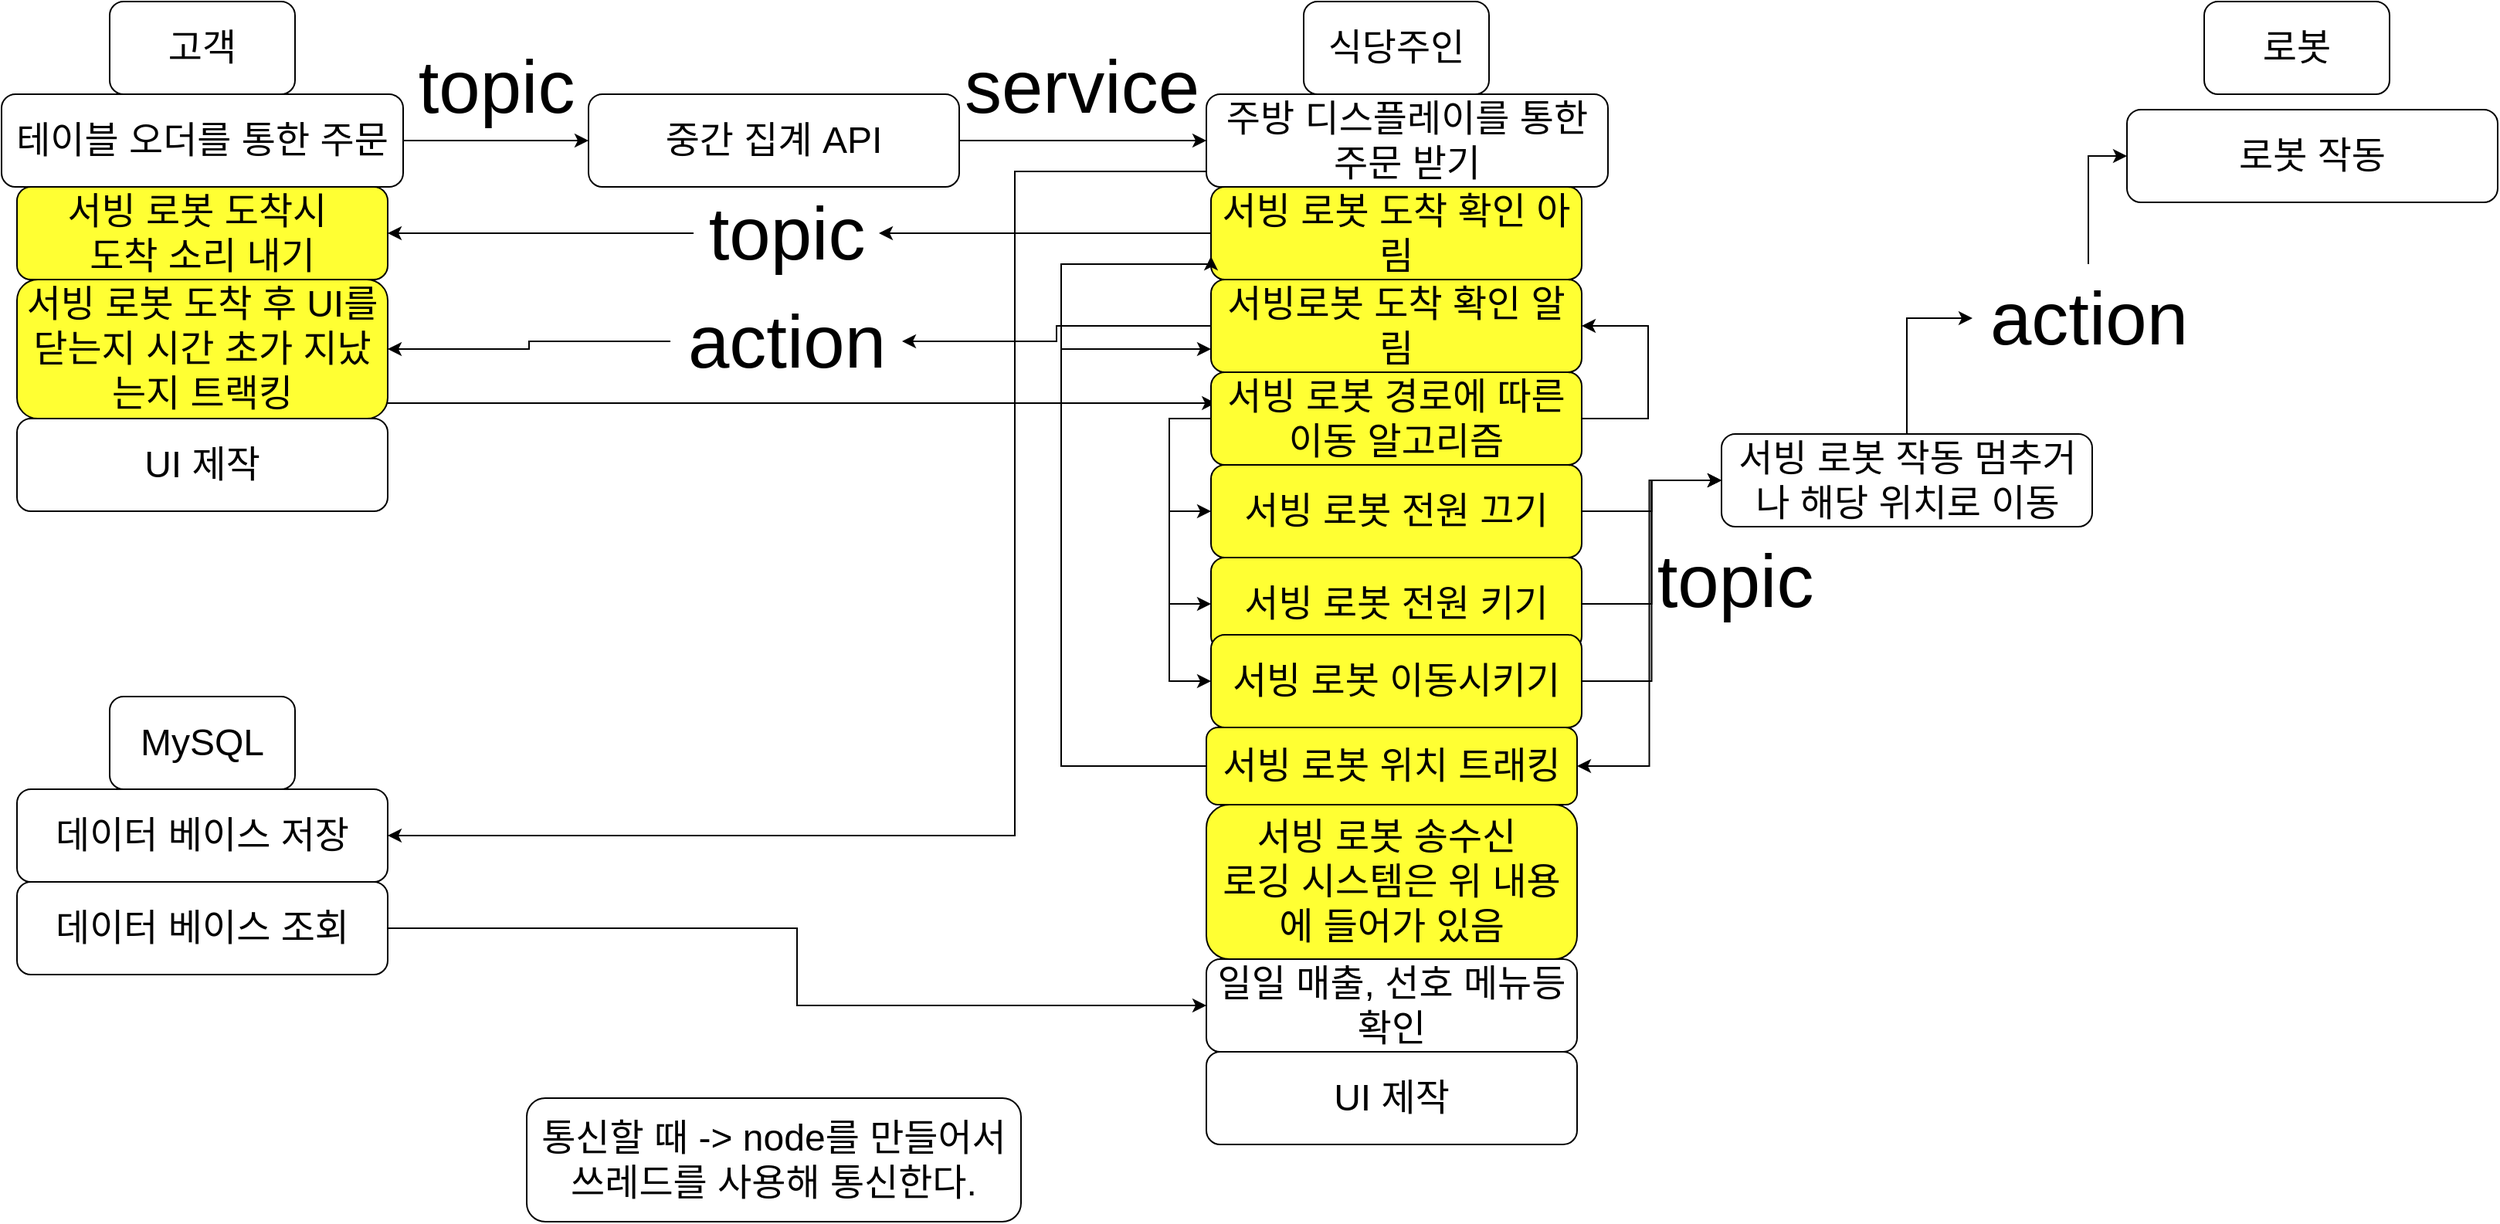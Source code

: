 <mxfile version="26.0.10">
  <diagram name="페이지-1" id="d4Gz3poP1veIxUeRujSe">
    <mxGraphModel dx="2345" dy="1013" grid="1" gridSize="10" guides="1" tooltips="1" connect="1" arrows="1" fold="1" page="1" pageScale="1" pageWidth="827" pageHeight="1169" math="0" shadow="0">
      <root>
        <mxCell id="0" />
        <mxCell id="1" parent="0" />
        <mxCell id="oyrRPuZS6l0Z54OqcIEx-37" value="&lt;font style=&quot;font-size: 24px;&quot;&gt;고객&lt;/font&gt;" style="rounded=1;whiteSpace=wrap;html=1;" parent="1" vertex="1">
          <mxGeometry x="250" y="540" width="120" height="60" as="geometry" />
        </mxCell>
        <mxCell id="oyrRPuZS6l0Z54OqcIEx-38" value="&lt;font style=&quot;font-size: 24px;&quot;&gt;식당주인&lt;/font&gt;" style="rounded=1;whiteSpace=wrap;html=1;" parent="1" vertex="1">
          <mxGeometry x="1023" y="540" width="120" height="60" as="geometry" />
        </mxCell>
        <mxCell id="oyrRPuZS6l0Z54OqcIEx-39" value="&lt;font style=&quot;font-size: 24px;&quot;&gt;로봇&lt;/font&gt;" style="rounded=1;whiteSpace=wrap;html=1;" parent="1" vertex="1">
          <mxGeometry x="1606" y="540" width="120" height="60" as="geometry" />
        </mxCell>
        <mxCell id="oyrRPuZS6l0Z54OqcIEx-43" value="&lt;font style=&quot;font-size: 24px;&quot;&gt;서빙 로봇 도착시&amp;nbsp;&lt;/font&gt;&lt;div&gt;&lt;font style=&quot;font-size: 24px;&quot;&gt;도착 소리 내기&lt;/font&gt;&lt;/div&gt;" style="rounded=1;whiteSpace=wrap;html=1;fillColor=#FFFF33;" parent="1" vertex="1">
          <mxGeometry x="190" y="660" width="240" height="60" as="geometry" />
        </mxCell>
        <mxCell id="1cYp7X619CN_byNRO4ZG-34" style="edgeStyle=orthogonalEdgeStyle;rounded=0;orthogonalLoop=1;jettySize=auto;html=1;entryX=0;entryY=0.5;entryDx=0;entryDy=0;" parent="1" source="oyrRPuZS6l0Z54OqcIEx-44" target="1cYp7X619CN_byNRO4ZG-33" edge="1">
          <mxGeometry relative="1" as="geometry" />
        </mxCell>
        <mxCell id="oyrRPuZS6l0Z54OqcIEx-44" value="&lt;span style=&quot;font-size: 24px;&quot;&gt;데이터 베이스 조회&lt;/span&gt;" style="rounded=1;whiteSpace=wrap;html=1;" parent="1" vertex="1">
          <mxGeometry x="190" y="1110" width="240" height="60" as="geometry" />
        </mxCell>
        <mxCell id="oyrRPuZS6l0Z54OqcIEx-46" value="&lt;span style=&quot;font-size: 24px;&quot;&gt;데이터 베이스 저장&lt;/span&gt;" style="rounded=1;whiteSpace=wrap;html=1;" parent="1" vertex="1">
          <mxGeometry x="190" y="1050" width="240" height="60" as="geometry" />
        </mxCell>
        <mxCell id="1cYp7X619CN_byNRO4ZG-39" style="edgeStyle=orthogonalEdgeStyle;rounded=0;orthogonalLoop=1;jettySize=auto;html=1;entryX=0;entryY=0.5;entryDx=0;entryDy=0;" parent="1" source="1cYp7X619CN_byNRO4ZG-40" target="1cYp7X619CN_byNRO4ZG-38" edge="1">
          <mxGeometry relative="1" as="geometry" />
        </mxCell>
        <mxCell id="8eeaDe_UFbzmTPw2_FaF-5" style="edgeStyle=orthogonalEdgeStyle;rounded=0;orthogonalLoop=1;jettySize=auto;html=1;entryX=1;entryY=0.5;entryDx=0;entryDy=0;" parent="1" source="oyrRPuZS6l0Z54OqcIEx-47" target="8eeaDe_UFbzmTPw2_FaF-4" edge="1">
          <mxGeometry relative="1" as="geometry" />
        </mxCell>
        <mxCell id="oyrRPuZS6l0Z54OqcIEx-47" value="&lt;font style=&quot;font-size: 24px;&quot;&gt;서빙 로봇 작동 멈추거나 해당 위치로 이동&lt;/font&gt;" style="rounded=1;whiteSpace=wrap;html=1;" parent="1" vertex="1">
          <mxGeometry x="1293.5" y="820" width="240" height="60" as="geometry" />
        </mxCell>
        <mxCell id="oyrRPuZS6l0Z54OqcIEx-48" value="&lt;font style=&quot;font-size: 24px;&quot;&gt;MySQL&lt;/font&gt;" style="rounded=1;whiteSpace=wrap;html=1;" parent="1" vertex="1">
          <mxGeometry x="250" y="990" width="120" height="60" as="geometry" />
        </mxCell>
        <mxCell id="oyrRPuZS6l0Z54OqcIEx-49" value="&lt;font style=&quot;font-size: 24px;&quot;&gt;서빙 로봇 송수신&amp;nbsp;&lt;/font&gt;&lt;div&gt;&lt;font style=&quot;font-size: 24px;&quot;&gt;로깅 시스템은 위 내용에 들어가 있음&lt;/font&gt;&lt;/div&gt;" style="rounded=1;whiteSpace=wrap;html=1;fillColor=#FFFF33;" parent="1" vertex="1">
          <mxGeometry x="960" y="1060" width="240" height="100" as="geometry" />
        </mxCell>
        <mxCell id="1cYp7X619CN_byNRO4ZG-4" style="edgeStyle=orthogonalEdgeStyle;rounded=0;orthogonalLoop=1;jettySize=auto;html=1;" parent="1" source="1cYp7X619CN_byNRO4ZG-1" target="1cYp7X619CN_byNRO4ZG-3" edge="1">
          <mxGeometry relative="1" as="geometry" />
        </mxCell>
        <mxCell id="1cYp7X619CN_byNRO4ZG-1" value="&lt;span style=&quot;font-size: 24px;&quot;&gt;테이블 오더를 통한 주문&lt;/span&gt;" style="rounded=1;whiteSpace=wrap;html=1;" parent="1" vertex="1">
          <mxGeometry x="180" y="600" width="260" height="60" as="geometry" />
        </mxCell>
        <mxCell id="1cYp7X619CN_byNRO4ZG-37" style="edgeStyle=orthogonalEdgeStyle;rounded=0;orthogonalLoop=1;jettySize=auto;html=1;entryX=1;entryY=0.5;entryDx=0;entryDy=0;" parent="1" source="1cYp7X619CN_byNRO4ZG-2" target="oyrRPuZS6l0Z54OqcIEx-46" edge="1">
          <mxGeometry relative="1" as="geometry">
            <Array as="points">
              <mxPoint x="836" y="650" />
              <mxPoint x="836" y="1080" />
            </Array>
          </mxGeometry>
        </mxCell>
        <mxCell id="1cYp7X619CN_byNRO4ZG-2" value="&lt;span style=&quot;font-size: 24px;&quot;&gt;주방 디스플레이를 통한 주문 받기&lt;/span&gt;" style="rounded=1;whiteSpace=wrap;html=1;" parent="1" vertex="1">
          <mxGeometry x="960" y="600" width="260" height="60" as="geometry" />
        </mxCell>
        <mxCell id="1cYp7X619CN_byNRO4ZG-8" style="edgeStyle=orthogonalEdgeStyle;rounded=0;orthogonalLoop=1;jettySize=auto;html=1;" parent="1" source="1cYp7X619CN_byNRO4ZG-3" target="1cYp7X619CN_byNRO4ZG-2" edge="1">
          <mxGeometry relative="1" as="geometry" />
        </mxCell>
        <mxCell id="1cYp7X619CN_byNRO4ZG-3" value="&lt;span style=&quot;font-size: 24px;&quot;&gt;중간 집계 API&lt;/span&gt;" style="rounded=1;whiteSpace=wrap;html=1;" parent="1" vertex="1">
          <mxGeometry x="560" y="600" width="240" height="60" as="geometry" />
        </mxCell>
        <mxCell id="1cYp7X619CN_byNRO4ZG-6" value="&lt;font style=&quot;font-size: 48px;&quot;&gt;topic&lt;/font&gt;" style="text;html=1;align=center;verticalAlign=middle;resizable=0;points=[];autosize=1;strokeColor=none;fillColor=none;" parent="1" vertex="1">
          <mxGeometry x="440" y="560" width="120" height="70" as="geometry" />
        </mxCell>
        <mxCell id="1cYp7X619CN_byNRO4ZG-7" value="&lt;font style=&quot;font-size: 48px;&quot;&gt;service&lt;/font&gt;" style="text;html=1;align=center;verticalAlign=middle;resizable=0;points=[];autosize=1;strokeColor=none;fillColor=none;" parent="1" vertex="1">
          <mxGeometry x="789" y="560" width="180" height="70" as="geometry" />
        </mxCell>
        <mxCell id="1cYp7X619CN_byNRO4ZG-11" style="edgeStyle=orthogonalEdgeStyle;rounded=0;orthogonalLoop=1;jettySize=auto;html=1;entryX=1;entryY=0.5;entryDx=0;entryDy=0;" parent="1" source="1cYp7X619CN_byNRO4ZG-12" target="oyrRPuZS6l0Z54OqcIEx-43" edge="1">
          <mxGeometry relative="1" as="geometry" />
        </mxCell>
        <mxCell id="1cYp7X619CN_byNRO4ZG-9" value="&lt;span style=&quot;font-size: 24px;&quot;&gt;서빙 로봇 도착 확인 아림&lt;/span&gt;" style="rounded=1;whiteSpace=wrap;html=1;fillColor=#FFFF33;" parent="1" vertex="1">
          <mxGeometry x="963" y="660" width="240" height="60" as="geometry" />
        </mxCell>
        <mxCell id="8eeaDe_UFbzmTPw2_FaF-11" style="edgeStyle=orthogonalEdgeStyle;rounded=0;orthogonalLoop=1;jettySize=auto;html=1;entryX=0.013;entryY=0.333;entryDx=0;entryDy=0;entryPerimeter=0;" parent="1" source="1cYp7X619CN_byNRO4ZG-10" target="1cYp7X619CN_byNRO4ZG-25" edge="1">
          <mxGeometry relative="1" as="geometry">
            <Array as="points">
              <mxPoint x="836" y="800" />
              <mxPoint x="836" y="800" />
            </Array>
          </mxGeometry>
        </mxCell>
        <mxCell id="1cYp7X619CN_byNRO4ZG-10" value="&lt;span style=&quot;font-size: 24px;&quot;&gt;서빙 로봇 도착 후 UI를 닫는지 시간 초가 지났는지 트랙킹&lt;/span&gt;" style="rounded=1;whiteSpace=wrap;html=1;fillColor=#FFFF33;" parent="1" vertex="1">
          <mxGeometry x="190" y="720" width="240" height="90" as="geometry" />
        </mxCell>
        <mxCell id="1cYp7X619CN_byNRO4ZG-14" style="edgeStyle=orthogonalEdgeStyle;rounded=0;orthogonalLoop=1;jettySize=auto;html=1;entryX=1;entryY=0.5;entryDx=0;entryDy=0;" parent="1" source="1cYp7X619CN_byNRO4ZG-15" target="1cYp7X619CN_byNRO4ZG-10" edge="1">
          <mxGeometry relative="1" as="geometry" />
        </mxCell>
        <mxCell id="1cYp7X619CN_byNRO4ZG-13" value="&lt;span style=&quot;font-size: 24px;&quot;&gt;서빙로봇 도착 확인 알림&lt;/span&gt;" style="rounded=1;whiteSpace=wrap;html=1;fillColor=#FFFF33;" parent="1" vertex="1">
          <mxGeometry x="963" y="720" width="240" height="60" as="geometry" />
        </mxCell>
        <mxCell id="1cYp7X619CN_byNRO4ZG-20" style="edgeStyle=orthogonalEdgeStyle;rounded=0;orthogonalLoop=1;jettySize=auto;html=1;entryX=0;entryY=0.5;entryDx=0;entryDy=0;" parent="1" source="1cYp7X619CN_byNRO4ZG-17" target="oyrRPuZS6l0Z54OqcIEx-47" edge="1">
          <mxGeometry relative="1" as="geometry" />
        </mxCell>
        <mxCell id="1cYp7X619CN_byNRO4ZG-17" value="&lt;font style=&quot;font-size: 24px;&quot;&gt;서빙 로봇 전원 끄기&lt;/font&gt;" style="rounded=1;whiteSpace=wrap;html=1;fillColor=#FFFF33;" parent="1" vertex="1">
          <mxGeometry x="963" y="840" width="240" height="60" as="geometry" />
        </mxCell>
        <mxCell id="1cYp7X619CN_byNRO4ZG-21" style="edgeStyle=orthogonalEdgeStyle;rounded=0;orthogonalLoop=1;jettySize=auto;html=1;entryX=0;entryY=0.5;entryDx=0;entryDy=0;" parent="1" source="1cYp7X619CN_byNRO4ZG-18" target="oyrRPuZS6l0Z54OqcIEx-47" edge="1">
          <mxGeometry relative="1" as="geometry" />
        </mxCell>
        <mxCell id="1cYp7X619CN_byNRO4ZG-18" value="&lt;span style=&quot;font-size: 24px;&quot;&gt;서빙 로봇 전원 키기&lt;/span&gt;" style="rounded=1;whiteSpace=wrap;html=1;fillColor=#FFFF33;" parent="1" vertex="1">
          <mxGeometry x="963" y="900" width="240" height="60" as="geometry" />
        </mxCell>
        <mxCell id="1cYp7X619CN_byNRO4ZG-22" value="&lt;font style=&quot;font-size: 48px;&quot;&gt;topic&lt;/font&gt;" style="text;html=1;align=center;verticalAlign=middle;resizable=0;points=[];autosize=1;strokeColor=none;fillColor=none;" parent="1" vertex="1">
          <mxGeometry x="1241.5" y="880" width="120" height="70" as="geometry" />
        </mxCell>
        <mxCell id="1cYp7X619CN_byNRO4ZG-24" style="edgeStyle=orthogonalEdgeStyle;rounded=0;orthogonalLoop=1;jettySize=auto;html=1;entryX=0;entryY=0.5;entryDx=0;entryDy=0;" parent="1" source="1cYp7X619CN_byNRO4ZG-23" target="oyrRPuZS6l0Z54OqcIEx-47" edge="1">
          <mxGeometry relative="1" as="geometry" />
        </mxCell>
        <mxCell id="1cYp7X619CN_byNRO4ZG-23" value="&lt;span style=&quot;font-size: 24px;&quot;&gt;서빙 로봇 이동시키기&lt;/span&gt;" style="rounded=1;whiteSpace=wrap;html=1;fillColor=#FFFF33;" parent="1" vertex="1">
          <mxGeometry x="963" y="950" width="240" height="60" as="geometry" />
        </mxCell>
        <mxCell id="1cYp7X619CN_byNRO4ZG-28" style="edgeStyle=orthogonalEdgeStyle;rounded=0;orthogonalLoop=1;jettySize=auto;html=1;entryX=1;entryY=0.5;entryDx=0;entryDy=0;" parent="1" source="1cYp7X619CN_byNRO4ZG-25" target="1cYp7X619CN_byNRO4ZG-13" edge="1">
          <mxGeometry relative="1" as="geometry">
            <mxPoint x="1306" y="740" as="targetPoint" />
            <Array as="points">
              <mxPoint x="1246" y="810" />
              <mxPoint x="1246" y="750" />
            </Array>
          </mxGeometry>
        </mxCell>
        <mxCell id="1cYp7X619CN_byNRO4ZG-29" style="edgeStyle=orthogonalEdgeStyle;rounded=0;orthogonalLoop=1;jettySize=auto;html=1;entryX=0;entryY=0.5;entryDx=0;entryDy=0;" parent="1" source="1cYp7X619CN_byNRO4ZG-25" target="1cYp7X619CN_byNRO4ZG-17" edge="1">
          <mxGeometry relative="1" as="geometry">
            <Array as="points">
              <mxPoint x="936" y="810" />
              <mxPoint x="936" y="870" />
            </Array>
          </mxGeometry>
        </mxCell>
        <mxCell id="1cYp7X619CN_byNRO4ZG-31" style="edgeStyle=orthogonalEdgeStyle;rounded=0;orthogonalLoop=1;jettySize=auto;html=1;entryX=0;entryY=0.5;entryDx=0;entryDy=0;" parent="1" source="1cYp7X619CN_byNRO4ZG-25" target="1cYp7X619CN_byNRO4ZG-18" edge="1">
          <mxGeometry relative="1" as="geometry">
            <Array as="points">
              <mxPoint x="936" y="810" />
              <mxPoint x="936" y="930" />
            </Array>
          </mxGeometry>
        </mxCell>
        <mxCell id="1cYp7X619CN_byNRO4ZG-32" style="edgeStyle=orthogonalEdgeStyle;rounded=0;orthogonalLoop=1;jettySize=auto;html=1;entryX=0;entryY=0.5;entryDx=0;entryDy=0;" parent="1" source="1cYp7X619CN_byNRO4ZG-25" target="1cYp7X619CN_byNRO4ZG-23" edge="1">
          <mxGeometry relative="1" as="geometry">
            <Array as="points">
              <mxPoint x="936" y="810" />
              <mxPoint x="936" y="980" />
            </Array>
          </mxGeometry>
        </mxCell>
        <mxCell id="1cYp7X619CN_byNRO4ZG-25" value="&lt;font style=&quot;font-size: 24px;&quot;&gt;서빙 로봇 경로에 따른 이동 알고리즘&lt;/font&gt;" style="rounded=1;whiteSpace=wrap;html=1;fillColor=#FFFF33;" parent="1" vertex="1">
          <mxGeometry x="963" y="780" width="240" height="60" as="geometry" />
        </mxCell>
        <mxCell id="1cYp7X619CN_byNRO4ZG-33" value="&lt;span style=&quot;font-size: 24px;&quot;&gt;일일 매출, 선호 메뉴등 확인&lt;/span&gt;" style="rounded=1;whiteSpace=wrap;html=1;" parent="1" vertex="1">
          <mxGeometry x="960" y="1160" width="240" height="60" as="geometry" />
        </mxCell>
        <mxCell id="1cYp7X619CN_byNRO4ZG-35" value="&lt;span style=&quot;font-size: 24px;&quot;&gt;UI 제작&lt;/span&gt;" style="rounded=1;whiteSpace=wrap;html=1;" parent="1" vertex="1">
          <mxGeometry x="960" y="1220" width="240" height="60" as="geometry" />
        </mxCell>
        <mxCell id="1cYp7X619CN_byNRO4ZG-36" value="&lt;span style=&quot;font-size: 24px;&quot;&gt;UI 제작&lt;/span&gt;" style="rounded=1;whiteSpace=wrap;html=1;" parent="1" vertex="1">
          <mxGeometry x="190" y="810" width="240" height="60" as="geometry" />
        </mxCell>
        <mxCell id="1cYp7X619CN_byNRO4ZG-38" value="&lt;span style=&quot;font-size: 24px;&quot;&gt;로봇 작동&lt;/span&gt;" style="rounded=1;whiteSpace=wrap;html=1;" parent="1" vertex="1">
          <mxGeometry x="1556" y="610" width="240" height="60" as="geometry" />
        </mxCell>
        <mxCell id="1cYp7X619CN_byNRO4ZG-41" value="" style="edgeStyle=orthogonalEdgeStyle;rounded=0;orthogonalLoop=1;jettySize=auto;html=1;entryX=0;entryY=0.5;entryDx=0;entryDy=0;" parent="1" source="oyrRPuZS6l0Z54OqcIEx-47" target="1cYp7X619CN_byNRO4ZG-40" edge="1">
          <mxGeometry relative="1" as="geometry">
            <mxPoint x="1534" y="850" as="sourcePoint" />
            <mxPoint x="1556" y="640" as="targetPoint" />
          </mxGeometry>
        </mxCell>
        <mxCell id="1cYp7X619CN_byNRO4ZG-40" value="&lt;span style=&quot;font-size: 48px;&quot;&gt;action&lt;/span&gt;" style="text;html=1;align=center;verticalAlign=middle;resizable=0;points=[];autosize=1;strokeColor=none;fillColor=none;" parent="1" vertex="1">
          <mxGeometry x="1456" y="710" width="150" height="70" as="geometry" />
        </mxCell>
        <mxCell id="1cYp7X619CN_byNRO4ZG-42" value="" style="edgeStyle=orthogonalEdgeStyle;rounded=0;orthogonalLoop=1;jettySize=auto;html=1;entryX=1;entryY=0.5;entryDx=0;entryDy=0;" parent="1" source="1cYp7X619CN_byNRO4ZG-13" target="1cYp7X619CN_byNRO4ZG-15" edge="1">
          <mxGeometry relative="1" as="geometry">
            <mxPoint x="963" y="750" as="sourcePoint" />
            <mxPoint x="430" y="765" as="targetPoint" />
          </mxGeometry>
        </mxCell>
        <mxCell id="1cYp7X619CN_byNRO4ZG-15" value="&lt;span style=&quot;font-size: 48px;&quot;&gt;action&lt;/span&gt;" style="text;html=1;align=center;verticalAlign=middle;resizable=0;points=[];autosize=1;strokeColor=none;fillColor=none;" parent="1" vertex="1">
          <mxGeometry x="613" y="725" width="150" height="70" as="geometry" />
        </mxCell>
        <mxCell id="1cYp7X619CN_byNRO4ZG-43" value="" style="edgeStyle=orthogonalEdgeStyle;rounded=0;orthogonalLoop=1;jettySize=auto;html=1;entryX=1;entryY=0.5;entryDx=0;entryDy=0;" parent="1" source="1cYp7X619CN_byNRO4ZG-9" target="1cYp7X619CN_byNRO4ZG-12" edge="1">
          <mxGeometry relative="1" as="geometry">
            <mxPoint x="963" y="690" as="sourcePoint" />
            <mxPoint x="430" y="690" as="targetPoint" />
          </mxGeometry>
        </mxCell>
        <mxCell id="1cYp7X619CN_byNRO4ZG-12" value="&lt;font style=&quot;font-size: 48px;&quot;&gt;topic&lt;/font&gt;" style="text;html=1;align=center;verticalAlign=middle;resizable=0;points=[];autosize=1;strokeColor=none;fillColor=none;" parent="1" vertex="1">
          <mxGeometry x="628" y="655" width="120" height="70" as="geometry" />
        </mxCell>
        <mxCell id="8eeaDe_UFbzmTPw2_FaF-2" value="&lt;span style=&quot;font-size: 24px;&quot;&gt;통신할 때 -&amp;gt; node를 만들어서 쓰레드를 사용해 통신한다.&lt;/span&gt;" style="rounded=1;whiteSpace=wrap;html=1;" parent="1" vertex="1">
          <mxGeometry x="520" y="1250" width="320" height="80" as="geometry" />
        </mxCell>
        <mxCell id="8eeaDe_UFbzmTPw2_FaF-8" style="edgeStyle=orthogonalEdgeStyle;rounded=0;orthogonalLoop=1;jettySize=auto;html=1;entryX=0;entryY=0.75;entryDx=0;entryDy=0;" parent="1" source="8eeaDe_UFbzmTPw2_FaF-4" target="1cYp7X619CN_byNRO4ZG-9" edge="1">
          <mxGeometry relative="1" as="geometry">
            <Array as="points">
              <mxPoint x="866" y="1035" />
              <mxPoint x="866" y="710" />
              <mxPoint x="963" y="710" />
            </Array>
          </mxGeometry>
        </mxCell>
        <mxCell id="8eeaDe_UFbzmTPw2_FaF-10" style="edgeStyle=orthogonalEdgeStyle;rounded=0;orthogonalLoop=1;jettySize=auto;html=1;entryX=0;entryY=0.75;entryDx=0;entryDy=0;" parent="1" source="8eeaDe_UFbzmTPw2_FaF-4" target="1cYp7X619CN_byNRO4ZG-13" edge="1">
          <mxGeometry relative="1" as="geometry">
            <Array as="points">
              <mxPoint x="866" y="1035" />
              <mxPoint x="866" y="765" />
            </Array>
          </mxGeometry>
        </mxCell>
        <mxCell id="8eeaDe_UFbzmTPw2_FaF-4" value="&lt;span style=&quot;font-size: 24px;&quot;&gt;서빙 로봇 위치 트래킹&lt;/span&gt;" style="rounded=1;whiteSpace=wrap;html=1;fillColor=#FFFF33;" parent="1" vertex="1">
          <mxGeometry x="960" y="1010" width="240" height="50" as="geometry" />
        </mxCell>
      </root>
    </mxGraphModel>
  </diagram>
</mxfile>
